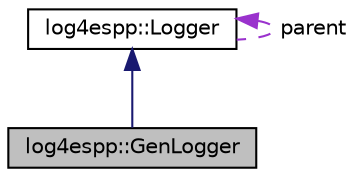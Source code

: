 digraph G
{
  edge [fontname="Helvetica",fontsize="10",labelfontname="Helvetica",labelfontsize="10"];
  node [fontname="Helvetica",fontsize="10",shape=record];
  Node1 [label="log4espp::GenLogger",height=0.2,width=0.4,color="black", fillcolor="grey75", style="filled" fontcolor="black"];
  Node2 -> Node1 [dir="back",color="midnightblue",fontsize="10",style="solid",fontname="Helvetica"];
  Node2 [label="log4espp::Logger",height=0.2,width=0.4,color="black", fillcolor="white", style="filled",URL="$classlog4espp_1_1Logger.html",tooltip="Logger is a an abstract class for hierarchical organization of logging objects."];
  Node2 -> Node2 [dir="back",color="darkorchid3",fontsize="10",style="dashed",label=" parent" ,fontname="Helvetica"];
}
